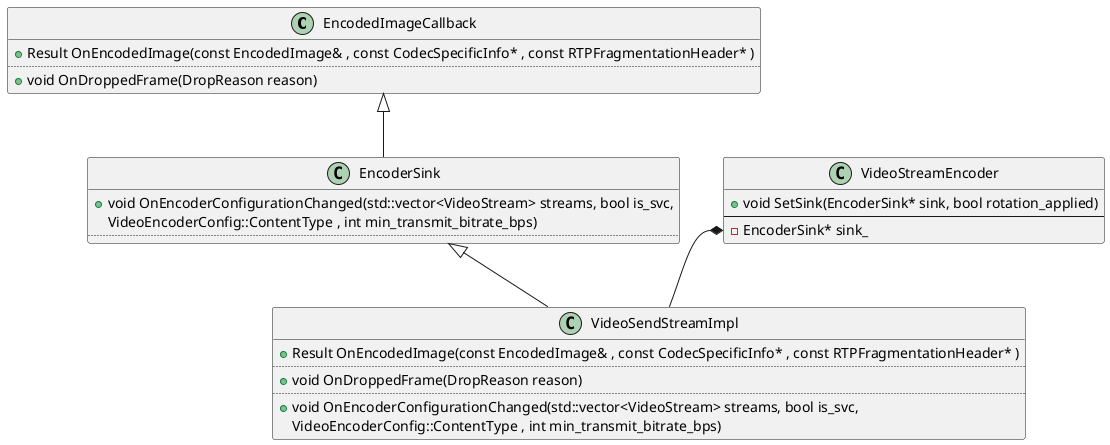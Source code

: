 @startuml EncoderSink
class EncodedImageCallback {
    + Result OnEncodedImage(const EncodedImage& , const CodecSpecificInfo* , const RTPFragmentationHeader* )
    ..
    + void OnDroppedFrame(DropReason reason)
}

class EncoderSink {
    + void OnEncoderConfigurationChanged(std::vector<VideoStream> streams, bool is_svc, 
    VideoEncoderConfig::ContentType , int min_transmit_bitrate_bps)
    ..
}

EncodedImageCallback <|-- EncoderSink

class VideoSendStreamImpl {
    + Result OnEncodedImage(const EncodedImage& , const CodecSpecificInfo* , const RTPFragmentationHeader* )
    ..
    + void OnDroppedFrame(DropReason reason)
    ..
    + void OnEncoderConfigurationChanged(std::vector<VideoStream> streams, bool is_svc, 
    VideoEncoderConfig::ContentType , int min_transmit_bitrate_bps)
}

EncoderSink <|-- VideoSendStreamImpl

class VideoStreamEncoder {
    + void SetSink(EncoderSink* sink, bool rotation_applied)
    --
    - EncoderSink* sink_
}

VideoStreamEncoder::sink_ *-- VideoSendStreamImpl
@enduml